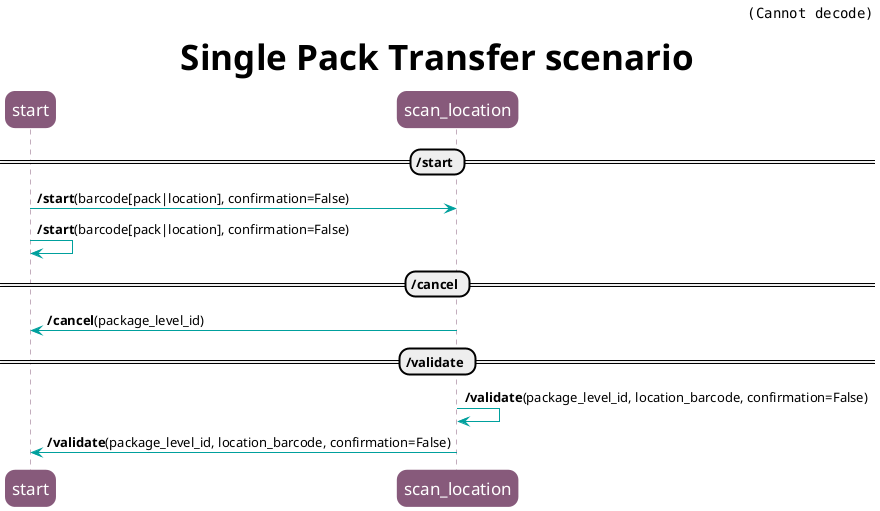 # Diagram to generate with PlantUML (https://plantuml.com/)
#
#   $ sudo apt install plantuml
#   $ plantuml single_pack_transfer_diag_seq.plantuml
#

@startuml

skinparam roundcorner 20
skinparam sequence {

ParticipantBorderColor #875A7B
ParticipantBackgroundColor #875A7B
ParticipantFontSize 17
ParticipantFontColor white

LifeLineBorderColor #875A7B

ArrowColor #00A09D
}

header <img:oca_logo.png>
title <size:35>Single Pack Transfer scenario</size>

== /start ==
start -> scan_location: **/start**(barcode[pack|location], confirmation=False)
start -> start: **/start**(barcode[pack|location], confirmation=False)

== /cancel ==
scan_location -> start: **/cancel**(package_level_id)

== /validate ==
scan_location -> scan_location: **/validate**(package_level_id, location_barcode, confirmation=False)
scan_location -> start: **/validate**(package_level_id, location_barcode, confirmation=False)

@enduml
